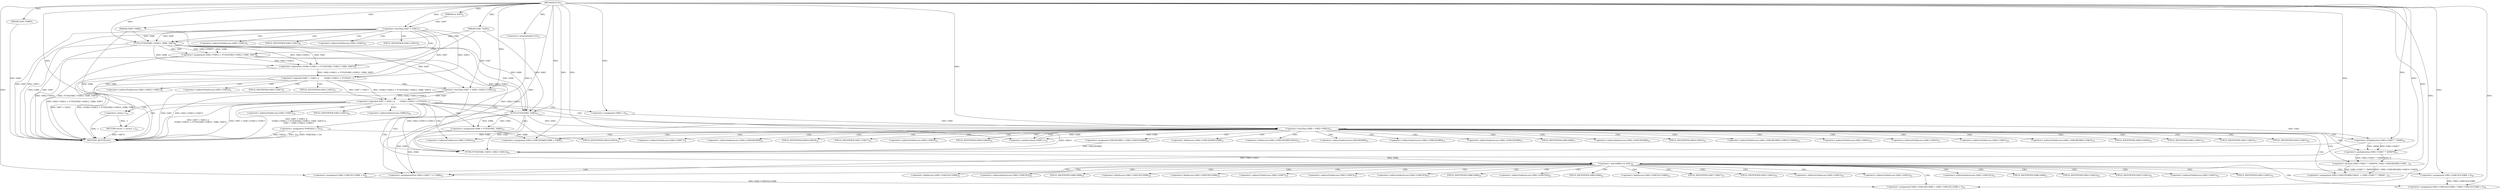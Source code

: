 digraph "FUN1" {  
"8" [label = <(METHOD,FUN1)<SUB>1</SUB>> ]
"164" [label = <(METHOD_RETURN,int)<SUB>1</SUB>> ]
"9" [label = <(PARAM,VAR1 *VAR2)<SUB>1</SUB>> ]
"10" [label = <(PARAM,VAR3 *VAR4)<SUB>1</SUB>> ]
"11" [label = <(PARAM,VAR5* VAR6)<SUB>2</SUB>> ]
"12" [label = <(PARAM,int VAR7)<SUB>2</SUB>> ]
"17" [label = <(&lt;operator&gt;.assignment,*VAR10[4] = {0})<SUB>5</SUB>> ]
"49" [label = <(&lt;operator&gt;.assignment,VAR8 = FUN3(VAR2, VAR6))<SUB>15</SUB>> ]
"110" [label = <(FUN4,FUN4(VAR6, VAR10, VAR2-&gt;VAR12))<SUB>22</SUB>> ]
"22" [label = <(&lt;operator&gt;.logicalOr,VAR7 &lt; VAR11 ||
        !(VAR2-&gt;VAR12 = FUN2(VA...)<SUB>7</SUB>> ]
"59" [label = <(&lt;operator&gt;.lessThan,VAR9 &lt; VAR2-&gt;VAR14)<SUB>16</SUB>> ]
"64" [label = <(&lt;operator&gt;.postIncrement,VAR9++)<SUB>16</SUB>> ]
"117" [label = <(&lt;operator&gt;.and,VAR6[1] &amp; 0x0C)<SUB>29</SUB>> ]
"19" [label = <(&lt;operator&gt;.arrayInitializer,{0})<SUB>5</SUB>> ]
"46" [label = <(RETURN,return -1;,return -1;)<SUB>10</SUB>> ]
"51" [label = <(FUN3,FUN3(VAR2, VAR6))<SUB>15</SUB>> ]
"56" [label = <(&lt;operator&gt;.assignment,VAR9 = 0)<SUB>16</SUB>> ]
"67" [label = <(&lt;operator&gt;.assignment,VAR2-&gt;VAR15[VAR9].VAR8 = VAR8)<SUB>17</SUB>> ]
"76" [label = <(&lt;operator&gt;.assignment,VAR2-&gt;VAR15[VAR9].VAR16  = VAR2-&gt;VAR17 * 30000*...)<SUB>18</SUB>> ]
"101" [label = <(&lt;operator&gt;.assignment,VAR10[VAR9] = VAR2-&gt;VAR21[VAR9])<SUB>19</SUB>> ]
"123" [label = <(&lt;operator&gt;.assignment,VAR2-&gt;VAR15[2].VAR8 = VAR2-&gt;VAR15[3].VAR8 = 0)<SUB>30</SUB>> ]
"23" [label = <(&lt;operator&gt;.logicalOr,VAR7 &lt; VAR11 ||
        !(VAR2-&gt;VAR12 = FUN2(VA...)<SUB>7</SUB>> ]
"38" [label = <(&lt;operator&gt;.lessThan,VAR7 &lt; VAR2-&gt;VAR12-&gt;VAR13)<SUB>9</SUB>> ]
"47" [label = <(&lt;operator&gt;.minus,-1)<SUB>10</SUB>> ]
"142" [label = <(&lt;operator&gt;.assignment,VAR2-&gt;VAR15[0].VAR8 = VAR2-&gt;VAR15[1].VAR8 = 0)<SUB>32</SUB>> ]
"159" [label = <(&lt;operator&gt;.assignmentPlus,VAR2-&gt;VAR17 += VAR8)<SUB>33</SUB>> ]
"24" [label = <(&lt;operator&gt;.lessThan,VAR7 &lt; VAR11)<SUB>7</SUB>> ]
"27" [label = <(&lt;operator&gt;.logicalNot,!(VAR2-&gt;VAR12 = FUN2(VAR2-&gt;VAR12, VAR6, VAR7)))<SUB>8</SUB>> ]
"84" [label = <(&lt;operator&gt;.division,VAR2-&gt;VAR17 * 30000*8 / VAR2-&gt;VAR18[VAR9]-&gt;VAR1...)<SUB>18</SUB>> ]
"131" [label = <(&lt;operator&gt;.assignment,VAR2-&gt;VAR15[3].VAR8 = 0)<SUB>30</SUB>> ]
"28" [label = <(&lt;operator&gt;.assignment,VAR2-&gt;VAR12 = FUN2(VAR2-&gt;VAR12, VAR6, VAR7))<SUB>8</SUB>> ]
"85" [label = <(&lt;operator&gt;.multiplication,VAR2-&gt;VAR17 * 30000*8)<SUB>18</SUB>> ]
"150" [label = <(&lt;operator&gt;.assignment,VAR2-&gt;VAR15[1].VAR8 = 0)<SUB>32</SUB>> ]
"32" [label = <(FUN2,FUN2(VAR2-&gt;VAR12, VAR6, VAR7))<SUB>8</SUB>> ]
"86" [label = <(&lt;operator&gt;.multiplication,VAR2-&gt;VAR17 * 30000)<SUB>18</SUB>> ]
"113" [label = <(&lt;operator&gt;.indirectFieldAccess,VAR2-&gt;VAR12)<SUB>22</SUB>> ]
"61" [label = <(&lt;operator&gt;.indirectFieldAccess,VAR2-&gt;VAR14)<SUB>16</SUB>> ]
"115" [label = <(FIELD_IDENTIFIER,VAR12,VAR12)<SUB>22</SUB>> ]
"118" [label = <(&lt;operator&gt;.indirectIndexAccess,VAR6[1])<SUB>29</SUB>> ]
"40" [label = <(&lt;operator&gt;.indirectFieldAccess,VAR2-&gt;VAR12-&gt;VAR13)<SUB>9</SUB>> ]
"63" [label = <(FIELD_IDENTIFIER,VAR14,VAR14)<SUB>16</SUB>> ]
"68" [label = <(&lt;operator&gt;.fieldAccess,VAR2-&gt;VAR15[VAR9].VAR8)<SUB>17</SUB>> ]
"77" [label = <(&lt;operator&gt;.fieldAccess,VAR2-&gt;VAR15[VAR9].VAR16)<SUB>18</SUB>> ]
"102" [label = <(&lt;operator&gt;.indirectIndexAccess,VAR10[VAR9])<SUB>19</SUB>> ]
"105" [label = <(&lt;operator&gt;.indirectIndexAccess,VAR2-&gt;VAR21[VAR9])<SUB>19</SUB>> ]
"124" [label = <(&lt;operator&gt;.fieldAccess,VAR2-&gt;VAR15[2].VAR8)<SUB>30</SUB>> ]
"41" [label = <(&lt;operator&gt;.indirectFieldAccess,VAR2-&gt;VAR12)<SUB>9</SUB>> ]
"44" [label = <(FIELD_IDENTIFIER,VAR13,VAR13)<SUB>9</SUB>> ]
"69" [label = <(&lt;operator&gt;.indirectIndexAccess,VAR2-&gt;VAR15[VAR9])<SUB>17</SUB>> ]
"74" [label = <(FIELD_IDENTIFIER,VAR8,VAR8)<SUB>17</SUB>> ]
"78" [label = <(&lt;operator&gt;.indirectIndexAccess,VAR2-&gt;VAR15[VAR9])<SUB>18</SUB>> ]
"83" [label = <(FIELD_IDENTIFIER,VAR16,VAR16)<SUB>18</SUB>> ]
"92" [label = <(&lt;operator&gt;.indirectFieldAccess,VAR2-&gt;VAR18[VAR9]-&gt;VAR19-&gt;VAR20)<SUB>18</SUB>> ]
"106" [label = <(&lt;operator&gt;.indirectFieldAccess,VAR2-&gt;VAR21)<SUB>19</SUB>> ]
"125" [label = <(&lt;operator&gt;.indirectIndexAccess,VAR2-&gt;VAR15[2])<SUB>30</SUB>> ]
"130" [label = <(FIELD_IDENTIFIER,VAR8,VAR8)<SUB>30</SUB>> ]
"132" [label = <(&lt;operator&gt;.fieldAccess,VAR2-&gt;VAR15[3].VAR8)<SUB>30</SUB>> ]
"143" [label = <(&lt;operator&gt;.fieldAccess,VAR2-&gt;VAR15[0].VAR8)<SUB>32</SUB>> ]
"160" [label = <(&lt;operator&gt;.indirectFieldAccess,VAR2-&gt;VAR17)<SUB>33</SUB>> ]
"29" [label = <(&lt;operator&gt;.indirectFieldAccess,VAR2-&gt;VAR12)<SUB>8</SUB>> ]
"43" [label = <(FIELD_IDENTIFIER,VAR12,VAR12)<SUB>9</SUB>> ]
"70" [label = <(&lt;operator&gt;.indirectFieldAccess,VAR2-&gt;VAR15)<SUB>17</SUB>> ]
"79" [label = <(&lt;operator&gt;.indirectFieldAccess,VAR2-&gt;VAR15)<SUB>18</SUB>> ]
"93" [label = <(&lt;operator&gt;.indirectFieldAccess,VAR2-&gt;VAR18[VAR9]-&gt;VAR19)<SUB>18</SUB>> ]
"100" [label = <(FIELD_IDENTIFIER,VAR20,VAR20)<SUB>18</SUB>> ]
"108" [label = <(FIELD_IDENTIFIER,VAR21,VAR21)<SUB>19</SUB>> ]
"126" [label = <(&lt;operator&gt;.indirectFieldAccess,VAR2-&gt;VAR15)<SUB>30</SUB>> ]
"133" [label = <(&lt;operator&gt;.indirectIndexAccess,VAR2-&gt;VAR15[3])<SUB>30</SUB>> ]
"138" [label = <(FIELD_IDENTIFIER,VAR8,VAR8)<SUB>30</SUB>> ]
"144" [label = <(&lt;operator&gt;.indirectIndexAccess,VAR2-&gt;VAR15[0])<SUB>32</SUB>> ]
"149" [label = <(FIELD_IDENTIFIER,VAR8,VAR8)<SUB>32</SUB>> ]
"151" [label = <(&lt;operator&gt;.fieldAccess,VAR2-&gt;VAR15[1].VAR8)<SUB>32</SUB>> ]
"162" [label = <(FIELD_IDENTIFIER,VAR17,VAR17)<SUB>33</SUB>> ]
"31" [label = <(FIELD_IDENTIFIER,VAR12,VAR12)<SUB>8</SUB>> ]
"33" [label = <(&lt;operator&gt;.indirectFieldAccess,VAR2-&gt;VAR12)<SUB>8</SUB>> ]
"72" [label = <(FIELD_IDENTIFIER,VAR15,VAR15)<SUB>17</SUB>> ]
"81" [label = <(FIELD_IDENTIFIER,VAR15,VAR15)<SUB>18</SUB>> ]
"87" [label = <(&lt;operator&gt;.indirectFieldAccess,VAR2-&gt;VAR17)<SUB>18</SUB>> ]
"94" [label = <(&lt;operator&gt;.indirectIndexAccess,VAR2-&gt;VAR18[VAR9])<SUB>18</SUB>> ]
"99" [label = <(FIELD_IDENTIFIER,VAR19,VAR19)<SUB>18</SUB>> ]
"128" [label = <(FIELD_IDENTIFIER,VAR15,VAR15)<SUB>30</SUB>> ]
"134" [label = <(&lt;operator&gt;.indirectFieldAccess,VAR2-&gt;VAR15)<SUB>30</SUB>> ]
"145" [label = <(&lt;operator&gt;.indirectFieldAccess,VAR2-&gt;VAR15)<SUB>32</SUB>> ]
"152" [label = <(&lt;operator&gt;.indirectIndexAccess,VAR2-&gt;VAR15[1])<SUB>32</SUB>> ]
"157" [label = <(FIELD_IDENTIFIER,VAR8,VAR8)<SUB>32</SUB>> ]
"35" [label = <(FIELD_IDENTIFIER,VAR12,VAR12)<SUB>8</SUB>> ]
"89" [label = <(FIELD_IDENTIFIER,VAR17,VAR17)<SUB>18</SUB>> ]
"95" [label = <(&lt;operator&gt;.indirectFieldAccess,VAR2-&gt;VAR18)<SUB>18</SUB>> ]
"136" [label = <(FIELD_IDENTIFIER,VAR15,VAR15)<SUB>30</SUB>> ]
"147" [label = <(FIELD_IDENTIFIER,VAR15,VAR15)<SUB>32</SUB>> ]
"153" [label = <(&lt;operator&gt;.indirectFieldAccess,VAR2-&gt;VAR15)<SUB>32</SUB>> ]
"97" [label = <(FIELD_IDENTIFIER,VAR18,VAR18)<SUB>18</SUB>> ]
"155" [label = <(FIELD_IDENTIFIER,VAR15,VAR15)<SUB>32</SUB>> ]
  "46" -> "164"  [ label = "DDG: &lt;RET&gt;"] 
  "9" -> "164"  [ label = "DDG: VAR2"] 
  "10" -> "164"  [ label = "DDG: VAR4"] 
  "11" -> "164"  [ label = "DDG: VAR6"] 
  "17" -> "164"  [ label = "DDG: VAR10"] 
  "17" -> "164"  [ label = "DDG: {0}"] 
  "17" -> "164"  [ label = "DDG: *VAR10[4] = {0}"] 
  "24" -> "164"  [ label = "DDG: VAR7"] 
  "23" -> "164"  [ label = "DDG: VAR7 &lt; VAR11"] 
  "28" -> "164"  [ label = "DDG: VAR2-&gt;VAR12"] 
  "32" -> "164"  [ label = "DDG: VAR6"] 
  "32" -> "164"  [ label = "DDG: VAR7"] 
  "28" -> "164"  [ label = "DDG: FUN2(VAR2-&gt;VAR12, VAR6, VAR7)"] 
  "27" -> "164"  [ label = "DDG: VAR2-&gt;VAR12 = FUN2(VAR2-&gt;VAR12, VAR6, VAR7)"] 
  "23" -> "164"  [ label = "DDG: !(VAR2-&gt;VAR12 = FUN2(VAR2-&gt;VAR12, VAR6, VAR7))"] 
  "22" -> "164"  [ label = "DDG: VAR7 &lt; VAR11 ||
        !(VAR2-&gt;VAR12 = FUN2(VAR2-&gt;VAR12, VAR6, VAR7))"] 
  "38" -> "164"  [ label = "DDG: VAR7"] 
  "38" -> "164"  [ label = "DDG: VAR2-&gt;VAR12-&gt;VAR13"] 
  "22" -> "164"  [ label = "DDG: VAR7 &lt; VAR2-&gt;VAR12-&gt;VAR13"] 
  "22" -> "164"  [ label = "DDG: VAR7 &lt; VAR11 ||
        !(VAR2-&gt;VAR12 = FUN2(VAR2-&gt;VAR12, VAR6, VAR7)) ||
        VAR7 &lt; VAR2-&gt;VAR12-&gt;VAR13"] 
  "47" -> "164"  [ label = "DDG: -1"] 
  "24" -> "164"  [ label = "DDG: VAR11"] 
  "8" -> "9"  [ label = "DDG: "] 
  "8" -> "10"  [ label = "DDG: "] 
  "8" -> "11"  [ label = "DDG: "] 
  "8" -> "12"  [ label = "DDG: "] 
  "19" -> "17"  [ label = "DDG: 0"] 
  "51" -> "49"  [ label = "DDG: VAR2"] 
  "51" -> "49"  [ label = "DDG: VAR6"] 
  "51" -> "110"  [ label = "DDG: VAR6"] 
  "8" -> "110"  [ label = "DDG: "] 
  "17" -> "110"  [ label = "DDG: VAR10"] 
  "101" -> "110"  [ label = "DDG: VAR10[VAR9]"] 
  "28" -> "110"  [ label = "DDG: VAR2-&gt;VAR12"] 
  "38" -> "110"  [ label = "DDG: VAR2-&gt;VAR12-&gt;VAR13"] 
  "51" -> "110"  [ label = "DDG: VAR2"] 
  "8" -> "19"  [ label = "DDG: "] 
  "23" -> "22"  [ label = "DDG: VAR7 &lt; VAR11"] 
  "23" -> "22"  [ label = "DDG: !(VAR2-&gt;VAR12 = FUN2(VAR2-&gt;VAR12, VAR6, VAR7))"] 
  "38" -> "22"  [ label = "DDG: VAR7"] 
  "38" -> "22"  [ label = "DDG: VAR2-&gt;VAR12-&gt;VAR13"] 
  "47" -> "46"  [ label = "DDG: -1"] 
  "9" -> "51"  [ label = "DDG: VAR2"] 
  "28" -> "51"  [ label = "DDG: VAR2-&gt;VAR12"] 
  "8" -> "51"  [ label = "DDG: "] 
  "11" -> "51"  [ label = "DDG: VAR6"] 
  "32" -> "51"  [ label = "DDG: VAR6"] 
  "8" -> "56"  [ label = "DDG: "] 
  "56" -> "59"  [ label = "DDG: VAR9"] 
  "64" -> "59"  [ label = "DDG: VAR9"] 
  "8" -> "59"  [ label = "DDG: "] 
  "51" -> "59"  [ label = "DDG: VAR2"] 
  "59" -> "64"  [ label = "DDG: VAR9"] 
  "8" -> "64"  [ label = "DDG: "] 
  "49" -> "67"  [ label = "DDG: VAR8"] 
  "8" -> "67"  [ label = "DDG: "] 
  "84" -> "76"  [ label = "DDG: VAR2-&gt;VAR17 * 30000*8"] 
  "84" -> "76"  [ label = "DDG: VAR2-&gt;VAR18[VAR9]-&gt;VAR19-&gt;VAR20"] 
  "110" -> "117"  [ label = "DDG: VAR6"] 
  "8" -> "117"  [ label = "DDG: "] 
  "131" -> "123"  [ label = "DDG: VAR2-&gt;VAR15[3].VAR8"] 
  "8" -> "123"  [ label = "DDG: "] 
  "24" -> "23"  [ label = "DDG: VAR7"] 
  "24" -> "23"  [ label = "DDG: VAR11"] 
  "27" -> "23"  [ label = "DDG: VAR2-&gt;VAR12 = FUN2(VAR2-&gt;VAR12, VAR6, VAR7)"] 
  "24" -> "38"  [ label = "DDG: VAR7"] 
  "32" -> "38"  [ label = "DDG: VAR7"] 
  "8" -> "38"  [ label = "DDG: "] 
  "150" -> "142"  [ label = "DDG: VAR2-&gt;VAR15[1].VAR8"] 
  "8" -> "142"  [ label = "DDG: "] 
  "49" -> "159"  [ label = "DDG: VAR8"] 
  "8" -> "159"  [ label = "DDG: "] 
  "12" -> "24"  [ label = "DDG: VAR7"] 
  "8" -> "24"  [ label = "DDG: "] 
  "28" -> "27"  [ label = "DDG: VAR2-&gt;VAR12"] 
  "32" -> "27"  [ label = "DDG: VAR2-&gt;VAR12"] 
  "32" -> "27"  [ label = "DDG: VAR6"] 
  "32" -> "27"  [ label = "DDG: VAR7"] 
  "8" -> "47"  [ label = "DDG: "] 
  "85" -> "84"  [ label = "DDG: VAR2-&gt;VAR17 * 30000"] 
  "85" -> "84"  [ label = "DDG: 8"] 
  "8" -> "131"  [ label = "DDG: "] 
  "51" -> "159"  [ label = "DDG: VAR2"] 
  "86" -> "159"  [ label = "DDG: VAR2-&gt;VAR17"] 
  "32" -> "28"  [ label = "DDG: VAR2-&gt;VAR12"] 
  "32" -> "28"  [ label = "DDG: VAR6"] 
  "32" -> "28"  [ label = "DDG: VAR7"] 
  "86" -> "85"  [ label = "DDG: VAR2-&gt;VAR17"] 
  "86" -> "85"  [ label = "DDG: 30000"] 
  "8" -> "85"  [ label = "DDG: "] 
  "8" -> "150"  [ label = "DDG: "] 
  "9" -> "32"  [ label = "DDG: VAR2"] 
  "11" -> "32"  [ label = "DDG: VAR6"] 
  "8" -> "32"  [ label = "DDG: "] 
  "24" -> "32"  [ label = "DDG: VAR7"] 
  "51" -> "86"  [ label = "DDG: VAR2"] 
  "8" -> "86"  [ label = "DDG: "] 
  "22" -> "115"  [ label = "CDG: "] 
  "22" -> "51"  [ label = "CDG: "] 
  "22" -> "113"  [ label = "CDG: "] 
  "22" -> "56"  [ label = "CDG: "] 
  "22" -> "59"  [ label = "CDG: "] 
  "22" -> "61"  [ label = "CDG: "] 
  "22" -> "118"  [ label = "CDG: "] 
  "22" -> "47"  [ label = "CDG: "] 
  "22" -> "49"  [ label = "CDG: "] 
  "22" -> "46"  [ label = "CDG: "] 
  "22" -> "110"  [ label = "CDG: "] 
  "22" -> "117"  [ label = "CDG: "] 
  "22" -> "63"  [ label = "CDG: "] 
  "59" -> "94"  [ label = "CDG: "] 
  "59" -> "68"  [ label = "CDG: "] 
  "59" -> "77"  [ label = "CDG: "] 
  "59" -> "64"  [ label = "CDG: "] 
  "59" -> "81"  [ label = "CDG: "] 
  "59" -> "84"  [ label = "CDG: "] 
  "59" -> "102"  [ label = "CDG: "] 
  "59" -> "85"  [ label = "CDG: "] 
  "59" -> "69"  [ label = "CDG: "] 
  "59" -> "67"  [ label = "CDG: "] 
  "59" -> "74"  [ label = "CDG: "] 
  "59" -> "95"  [ label = "CDG: "] 
  "59" -> "92"  [ label = "CDG: "] 
  "59" -> "76"  [ label = "CDG: "] 
  "59" -> "59"  [ label = "CDG: "] 
  "59" -> "87"  [ label = "CDG: "] 
  "59" -> "97"  [ label = "CDG: "] 
  "59" -> "93"  [ label = "CDG: "] 
  "59" -> "101"  [ label = "CDG: "] 
  "59" -> "79"  [ label = "CDG: "] 
  "59" -> "61"  [ label = "CDG: "] 
  "59" -> "100"  [ label = "CDG: "] 
  "59" -> "70"  [ label = "CDG: "] 
  "59" -> "108"  [ label = "CDG: "] 
  "59" -> "86"  [ label = "CDG: "] 
  "59" -> "89"  [ label = "CDG: "] 
  "59" -> "99"  [ label = "CDG: "] 
  "59" -> "72"  [ label = "CDG: "] 
  "59" -> "106"  [ label = "CDG: "] 
  "59" -> "83"  [ label = "CDG: "] 
  "59" -> "105"  [ label = "CDG: "] 
  "59" -> "63"  [ label = "CDG: "] 
  "59" -> "78"  [ label = "CDG: "] 
  "117" -> "136"  [ label = "CDG: "] 
  "117" -> "145"  [ label = "CDG: "] 
  "117" -> "128"  [ label = "CDG: "] 
  "117" -> "131"  [ label = "CDG: "] 
  "117" -> "149"  [ label = "CDG: "] 
  "117" -> "132"  [ label = "CDG: "] 
  "117" -> "150"  [ label = "CDG: "] 
  "117" -> "151"  [ label = "CDG: "] 
  "117" -> "162"  [ label = "CDG: "] 
  "117" -> "153"  [ label = "CDG: "] 
  "117" -> "144"  [ label = "CDG: "] 
  "117" -> "134"  [ label = "CDG: "] 
  "117" -> "138"  [ label = "CDG: "] 
  "117" -> "152"  [ label = "CDG: "] 
  "117" -> "130"  [ label = "CDG: "] 
  "117" -> "155"  [ label = "CDG: "] 
  "117" -> "160"  [ label = "CDG: "] 
  "117" -> "142"  [ label = "CDG: "] 
  "117" -> "123"  [ label = "CDG: "] 
  "117" -> "157"  [ label = "CDG: "] 
  "117" -> "159"  [ label = "CDG: "] 
  "117" -> "143"  [ label = "CDG: "] 
  "117" -> "126"  [ label = "CDG: "] 
  "117" -> "147"  [ label = "CDG: "] 
  "117" -> "124"  [ label = "CDG: "] 
  "117" -> "125"  [ label = "CDG: "] 
  "117" -> "133"  [ label = "CDG: "] 
  "23" -> "38"  [ label = "CDG: "] 
  "23" -> "40"  [ label = "CDG: "] 
  "23" -> "44"  [ label = "CDG: "] 
  "23" -> "43"  [ label = "CDG: "] 
  "23" -> "41"  [ label = "CDG: "] 
  "24" -> "27"  [ label = "CDG: "] 
  "24" -> "35"  [ label = "CDG: "] 
  "24" -> "33"  [ label = "CDG: "] 
  "24" -> "32"  [ label = "CDG: "] 
  "24" -> "28"  [ label = "CDG: "] 
  "24" -> "29"  [ label = "CDG: "] 
  "24" -> "31"  [ label = "CDG: "] 
}
